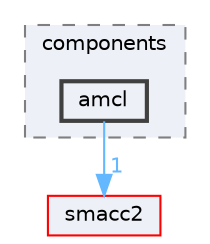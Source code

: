 digraph "smacc2_client_library/nav2z_client/nav2z_client/include/nav2z_client/components/amcl"
{
 // LATEX_PDF_SIZE
  bgcolor="transparent";
  edge [fontname=Helvetica,fontsize=10,labelfontname=Helvetica,labelfontsize=10];
  node [fontname=Helvetica,fontsize=10,shape=box,height=0.2,width=0.4];
  compound=true
  subgraph clusterdir_bbb373c5cd8b9aae828d2b9e77bec68a {
    graph [ bgcolor="#edf0f7", pencolor="grey50", label="components", fontname=Helvetica,fontsize=10 style="filled,dashed", URL="dir_bbb373c5cd8b9aae828d2b9e77bec68a.html",tooltip=""]
  dir_c79ce0e518609ddbda56bd1588d56906 [label="amcl", fillcolor="#edf0f7", color="grey25", style="filled,bold", URL="dir_c79ce0e518609ddbda56bd1588d56906.html",tooltip=""];
  }
  dir_ce4c19d6108cf5285f3105ec9cd73bf1 [label="smacc2", fillcolor="#edf0f7", color="red", style="filled", URL="dir_ce4c19d6108cf5285f3105ec9cd73bf1.html",tooltip=""];
  dir_c79ce0e518609ddbda56bd1588d56906->dir_ce4c19d6108cf5285f3105ec9cd73bf1 [headlabel="1", labeldistance=1.5 headhref="dir_000000_000100.html" color="steelblue1" fontcolor="steelblue1"];
}
